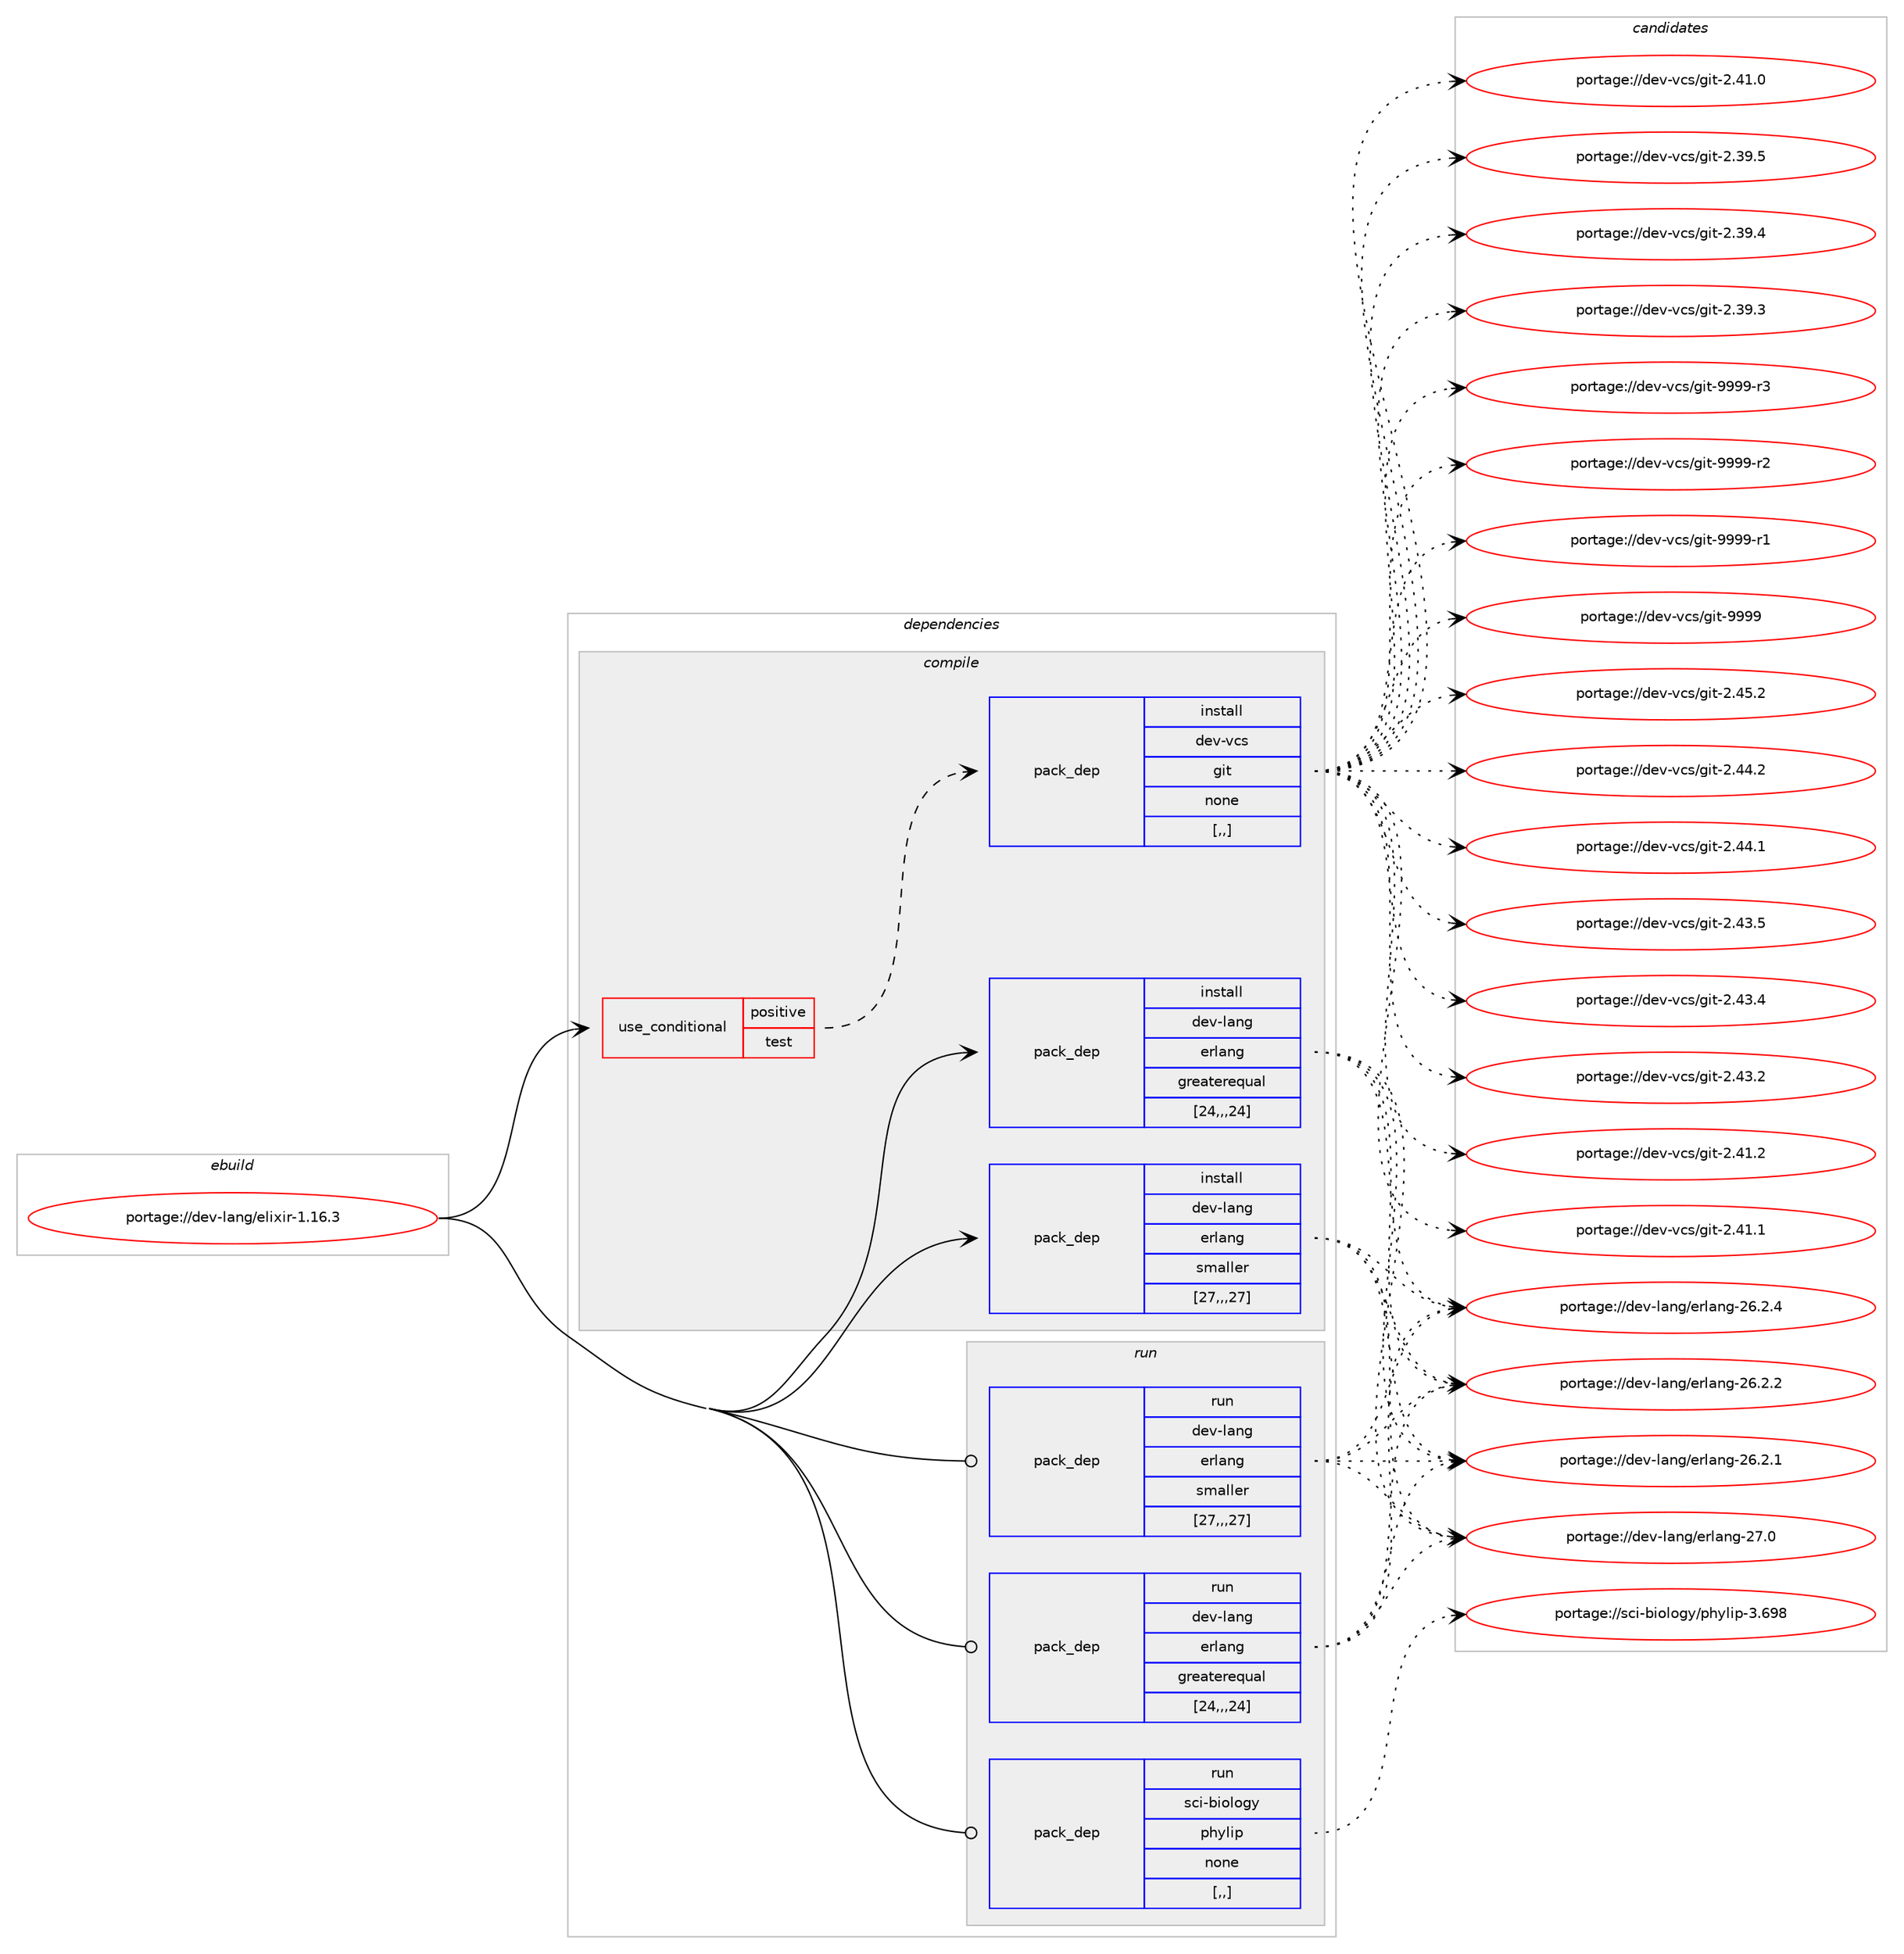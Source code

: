 digraph prolog {

# *************
# Graph options
# *************

newrank=true;
concentrate=true;
compound=true;
graph [rankdir=LR,fontname=Helvetica,fontsize=10,ranksep=1.5];#, ranksep=2.5, nodesep=0.2];
edge  [arrowhead=vee];
node  [fontname=Helvetica,fontsize=10];

# **********
# The ebuild
# **********

subgraph cluster_leftcol {
color=gray;
label=<<i>ebuild</i>>;
id [label="portage://dev-lang/elixir-1.16.3", color=red, width=4, href="../dev-lang/elixir-1.16.3.svg"];
}

# ****************
# The dependencies
# ****************

subgraph cluster_midcol {
color=gray;
label=<<i>dependencies</i>>;
subgraph cluster_compile {
fillcolor="#eeeeee";
style=filled;
label=<<i>compile</i>>;
subgraph cond22803 {
dependency98826 [label=<<TABLE BORDER="0" CELLBORDER="1" CELLSPACING="0" CELLPADDING="4"><TR><TD ROWSPAN="3" CELLPADDING="10">use_conditional</TD></TR><TR><TD>positive</TD></TR><TR><TD>test</TD></TR></TABLE>>, shape=none, color=red];
subgraph pack74957 {
dependency98827 [label=<<TABLE BORDER="0" CELLBORDER="1" CELLSPACING="0" CELLPADDING="4" WIDTH="220"><TR><TD ROWSPAN="6" CELLPADDING="30">pack_dep</TD></TR><TR><TD WIDTH="110">install</TD></TR><TR><TD>dev-vcs</TD></TR><TR><TD>git</TD></TR><TR><TD>none</TD></TR><TR><TD>[,,]</TD></TR></TABLE>>, shape=none, color=blue];
}
dependency98826:e -> dependency98827:w [weight=20,style="dashed",arrowhead="vee"];
}
id:e -> dependency98826:w [weight=20,style="solid",arrowhead="vee"];
subgraph pack74958 {
dependency98828 [label=<<TABLE BORDER="0" CELLBORDER="1" CELLSPACING="0" CELLPADDING="4" WIDTH="220"><TR><TD ROWSPAN="6" CELLPADDING="30">pack_dep</TD></TR><TR><TD WIDTH="110">install</TD></TR><TR><TD>dev-lang</TD></TR><TR><TD>erlang</TD></TR><TR><TD>greaterequal</TD></TR><TR><TD>[24,,,24]</TD></TR></TABLE>>, shape=none, color=blue];
}
id:e -> dependency98828:w [weight=20,style="solid",arrowhead="vee"];
subgraph pack74959 {
dependency98829 [label=<<TABLE BORDER="0" CELLBORDER="1" CELLSPACING="0" CELLPADDING="4" WIDTH="220"><TR><TD ROWSPAN="6" CELLPADDING="30">pack_dep</TD></TR><TR><TD WIDTH="110">install</TD></TR><TR><TD>dev-lang</TD></TR><TR><TD>erlang</TD></TR><TR><TD>smaller</TD></TR><TR><TD>[27,,,27]</TD></TR></TABLE>>, shape=none, color=blue];
}
id:e -> dependency98829:w [weight=20,style="solid",arrowhead="vee"];
}
subgraph cluster_compileandrun {
fillcolor="#eeeeee";
style=filled;
label=<<i>compile and run</i>>;
}
subgraph cluster_run {
fillcolor="#eeeeee";
style=filled;
label=<<i>run</i>>;
subgraph pack74960 {
dependency98830 [label=<<TABLE BORDER="0" CELLBORDER="1" CELLSPACING="0" CELLPADDING="4" WIDTH="220"><TR><TD ROWSPAN="6" CELLPADDING="30">pack_dep</TD></TR><TR><TD WIDTH="110">run</TD></TR><TR><TD>dev-lang</TD></TR><TR><TD>erlang</TD></TR><TR><TD>greaterequal</TD></TR><TR><TD>[24,,,24]</TD></TR></TABLE>>, shape=none, color=blue];
}
id:e -> dependency98830:w [weight=20,style="solid",arrowhead="odot"];
subgraph pack74961 {
dependency98831 [label=<<TABLE BORDER="0" CELLBORDER="1" CELLSPACING="0" CELLPADDING="4" WIDTH="220"><TR><TD ROWSPAN="6" CELLPADDING="30">pack_dep</TD></TR><TR><TD WIDTH="110">run</TD></TR><TR><TD>dev-lang</TD></TR><TR><TD>erlang</TD></TR><TR><TD>smaller</TD></TR><TR><TD>[27,,,27]</TD></TR></TABLE>>, shape=none, color=blue];
}
id:e -> dependency98831:w [weight=20,style="solid",arrowhead="odot"];
subgraph pack74962 {
dependency98832 [label=<<TABLE BORDER="0" CELLBORDER="1" CELLSPACING="0" CELLPADDING="4" WIDTH="220"><TR><TD ROWSPAN="6" CELLPADDING="30">pack_dep</TD></TR><TR><TD WIDTH="110">run</TD></TR><TR><TD>sci-biology</TD></TR><TR><TD>phylip</TD></TR><TR><TD>none</TD></TR><TR><TD>[,,]</TD></TR></TABLE>>, shape=none, color=blue];
}
id:e -> dependency98832:w [weight=20,style="solid",arrowhead="odot"];
}
}

# **************
# The candidates
# **************

subgraph cluster_choices {
rank=same;
color=gray;
label=<<i>candidates</i>>;

subgraph choice74957 {
color=black;
nodesep=1;
choice10010111845118991154710310511645575757574511451 [label="portage://dev-vcs/git-9999-r3", color=red, width=4,href="../dev-vcs/git-9999-r3.svg"];
choice10010111845118991154710310511645575757574511450 [label="portage://dev-vcs/git-9999-r2", color=red, width=4,href="../dev-vcs/git-9999-r2.svg"];
choice10010111845118991154710310511645575757574511449 [label="portage://dev-vcs/git-9999-r1", color=red, width=4,href="../dev-vcs/git-9999-r1.svg"];
choice1001011184511899115471031051164557575757 [label="portage://dev-vcs/git-9999", color=red, width=4,href="../dev-vcs/git-9999.svg"];
choice10010111845118991154710310511645504652534650 [label="portage://dev-vcs/git-2.45.2", color=red, width=4,href="../dev-vcs/git-2.45.2.svg"];
choice10010111845118991154710310511645504652524650 [label="portage://dev-vcs/git-2.44.2", color=red, width=4,href="../dev-vcs/git-2.44.2.svg"];
choice10010111845118991154710310511645504652524649 [label="portage://dev-vcs/git-2.44.1", color=red, width=4,href="../dev-vcs/git-2.44.1.svg"];
choice10010111845118991154710310511645504652514653 [label="portage://dev-vcs/git-2.43.5", color=red, width=4,href="../dev-vcs/git-2.43.5.svg"];
choice10010111845118991154710310511645504652514652 [label="portage://dev-vcs/git-2.43.4", color=red, width=4,href="../dev-vcs/git-2.43.4.svg"];
choice10010111845118991154710310511645504652514650 [label="portage://dev-vcs/git-2.43.2", color=red, width=4,href="../dev-vcs/git-2.43.2.svg"];
choice10010111845118991154710310511645504652494650 [label="portage://dev-vcs/git-2.41.2", color=red, width=4,href="../dev-vcs/git-2.41.2.svg"];
choice10010111845118991154710310511645504652494649 [label="portage://dev-vcs/git-2.41.1", color=red, width=4,href="../dev-vcs/git-2.41.1.svg"];
choice10010111845118991154710310511645504652494648 [label="portage://dev-vcs/git-2.41.0", color=red, width=4,href="../dev-vcs/git-2.41.0.svg"];
choice10010111845118991154710310511645504651574653 [label="portage://dev-vcs/git-2.39.5", color=red, width=4,href="../dev-vcs/git-2.39.5.svg"];
choice10010111845118991154710310511645504651574652 [label="portage://dev-vcs/git-2.39.4", color=red, width=4,href="../dev-vcs/git-2.39.4.svg"];
choice10010111845118991154710310511645504651574651 [label="portage://dev-vcs/git-2.39.3", color=red, width=4,href="../dev-vcs/git-2.39.3.svg"];
dependency98827:e -> choice10010111845118991154710310511645575757574511451:w [style=dotted,weight="100"];
dependency98827:e -> choice10010111845118991154710310511645575757574511450:w [style=dotted,weight="100"];
dependency98827:e -> choice10010111845118991154710310511645575757574511449:w [style=dotted,weight="100"];
dependency98827:e -> choice1001011184511899115471031051164557575757:w [style=dotted,weight="100"];
dependency98827:e -> choice10010111845118991154710310511645504652534650:w [style=dotted,weight="100"];
dependency98827:e -> choice10010111845118991154710310511645504652524650:w [style=dotted,weight="100"];
dependency98827:e -> choice10010111845118991154710310511645504652524649:w [style=dotted,weight="100"];
dependency98827:e -> choice10010111845118991154710310511645504652514653:w [style=dotted,weight="100"];
dependency98827:e -> choice10010111845118991154710310511645504652514652:w [style=dotted,weight="100"];
dependency98827:e -> choice10010111845118991154710310511645504652514650:w [style=dotted,weight="100"];
dependency98827:e -> choice10010111845118991154710310511645504652494650:w [style=dotted,weight="100"];
dependency98827:e -> choice10010111845118991154710310511645504652494649:w [style=dotted,weight="100"];
dependency98827:e -> choice10010111845118991154710310511645504652494648:w [style=dotted,weight="100"];
dependency98827:e -> choice10010111845118991154710310511645504651574653:w [style=dotted,weight="100"];
dependency98827:e -> choice10010111845118991154710310511645504651574652:w [style=dotted,weight="100"];
dependency98827:e -> choice10010111845118991154710310511645504651574651:w [style=dotted,weight="100"];
}
subgraph choice74958 {
color=black;
nodesep=1;
choice100101118451089711010347101114108971101034550554648 [label="portage://dev-lang/erlang-27.0", color=red, width=4,href="../dev-lang/erlang-27.0.svg"];
choice1001011184510897110103471011141089711010345505446504652 [label="portage://dev-lang/erlang-26.2.4", color=red, width=4,href="../dev-lang/erlang-26.2.4.svg"];
choice1001011184510897110103471011141089711010345505446504650 [label="portage://dev-lang/erlang-26.2.2", color=red, width=4,href="../dev-lang/erlang-26.2.2.svg"];
choice1001011184510897110103471011141089711010345505446504649 [label="portage://dev-lang/erlang-26.2.1", color=red, width=4,href="../dev-lang/erlang-26.2.1.svg"];
dependency98828:e -> choice100101118451089711010347101114108971101034550554648:w [style=dotted,weight="100"];
dependency98828:e -> choice1001011184510897110103471011141089711010345505446504652:w [style=dotted,weight="100"];
dependency98828:e -> choice1001011184510897110103471011141089711010345505446504650:w [style=dotted,weight="100"];
dependency98828:e -> choice1001011184510897110103471011141089711010345505446504649:w [style=dotted,weight="100"];
}
subgraph choice74959 {
color=black;
nodesep=1;
choice100101118451089711010347101114108971101034550554648 [label="portage://dev-lang/erlang-27.0", color=red, width=4,href="../dev-lang/erlang-27.0.svg"];
choice1001011184510897110103471011141089711010345505446504652 [label="portage://dev-lang/erlang-26.2.4", color=red, width=4,href="../dev-lang/erlang-26.2.4.svg"];
choice1001011184510897110103471011141089711010345505446504650 [label="portage://dev-lang/erlang-26.2.2", color=red, width=4,href="../dev-lang/erlang-26.2.2.svg"];
choice1001011184510897110103471011141089711010345505446504649 [label="portage://dev-lang/erlang-26.2.1", color=red, width=4,href="../dev-lang/erlang-26.2.1.svg"];
dependency98829:e -> choice100101118451089711010347101114108971101034550554648:w [style=dotted,weight="100"];
dependency98829:e -> choice1001011184510897110103471011141089711010345505446504652:w [style=dotted,weight="100"];
dependency98829:e -> choice1001011184510897110103471011141089711010345505446504650:w [style=dotted,weight="100"];
dependency98829:e -> choice1001011184510897110103471011141089711010345505446504649:w [style=dotted,weight="100"];
}
subgraph choice74960 {
color=black;
nodesep=1;
choice100101118451089711010347101114108971101034550554648 [label="portage://dev-lang/erlang-27.0", color=red, width=4,href="../dev-lang/erlang-27.0.svg"];
choice1001011184510897110103471011141089711010345505446504652 [label="portage://dev-lang/erlang-26.2.4", color=red, width=4,href="../dev-lang/erlang-26.2.4.svg"];
choice1001011184510897110103471011141089711010345505446504650 [label="portage://dev-lang/erlang-26.2.2", color=red, width=4,href="../dev-lang/erlang-26.2.2.svg"];
choice1001011184510897110103471011141089711010345505446504649 [label="portage://dev-lang/erlang-26.2.1", color=red, width=4,href="../dev-lang/erlang-26.2.1.svg"];
dependency98830:e -> choice100101118451089711010347101114108971101034550554648:w [style=dotted,weight="100"];
dependency98830:e -> choice1001011184510897110103471011141089711010345505446504652:w [style=dotted,weight="100"];
dependency98830:e -> choice1001011184510897110103471011141089711010345505446504650:w [style=dotted,weight="100"];
dependency98830:e -> choice1001011184510897110103471011141089711010345505446504649:w [style=dotted,weight="100"];
}
subgraph choice74961 {
color=black;
nodesep=1;
choice100101118451089711010347101114108971101034550554648 [label="portage://dev-lang/erlang-27.0", color=red, width=4,href="../dev-lang/erlang-27.0.svg"];
choice1001011184510897110103471011141089711010345505446504652 [label="portage://dev-lang/erlang-26.2.4", color=red, width=4,href="../dev-lang/erlang-26.2.4.svg"];
choice1001011184510897110103471011141089711010345505446504650 [label="portage://dev-lang/erlang-26.2.2", color=red, width=4,href="../dev-lang/erlang-26.2.2.svg"];
choice1001011184510897110103471011141089711010345505446504649 [label="portage://dev-lang/erlang-26.2.1", color=red, width=4,href="../dev-lang/erlang-26.2.1.svg"];
dependency98831:e -> choice100101118451089711010347101114108971101034550554648:w [style=dotted,weight="100"];
dependency98831:e -> choice1001011184510897110103471011141089711010345505446504652:w [style=dotted,weight="100"];
dependency98831:e -> choice1001011184510897110103471011141089711010345505446504650:w [style=dotted,weight="100"];
dependency98831:e -> choice1001011184510897110103471011141089711010345505446504649:w [style=dotted,weight="100"];
}
subgraph choice74962 {
color=black;
nodesep=1;
choice11599105459810511110811110312147112104121108105112455146545756 [label="portage://sci-biology/phylip-3.698", color=red, width=4,href="../sci-biology/phylip-3.698.svg"];
dependency98832:e -> choice11599105459810511110811110312147112104121108105112455146545756:w [style=dotted,weight="100"];
}
}

}
